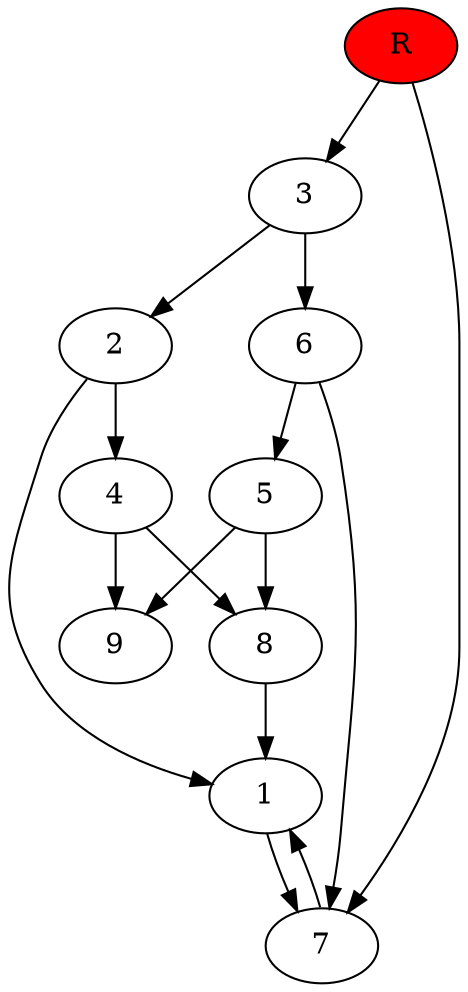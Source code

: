 digraph prb1756 {
	1
	2
	3
	4
	5
	6
	7
	8
	R [fillcolor="#ff0000" style=filled]
	1 -> 7
	2 -> 1
	2 -> 4
	3 -> 2
	3 -> 6
	4 -> 8
	4 -> 9
	5 -> 8
	5 -> 9
	6 -> 5
	6 -> 7
	7 -> 1
	8 -> 1
	R -> 3
	R -> 7
}
